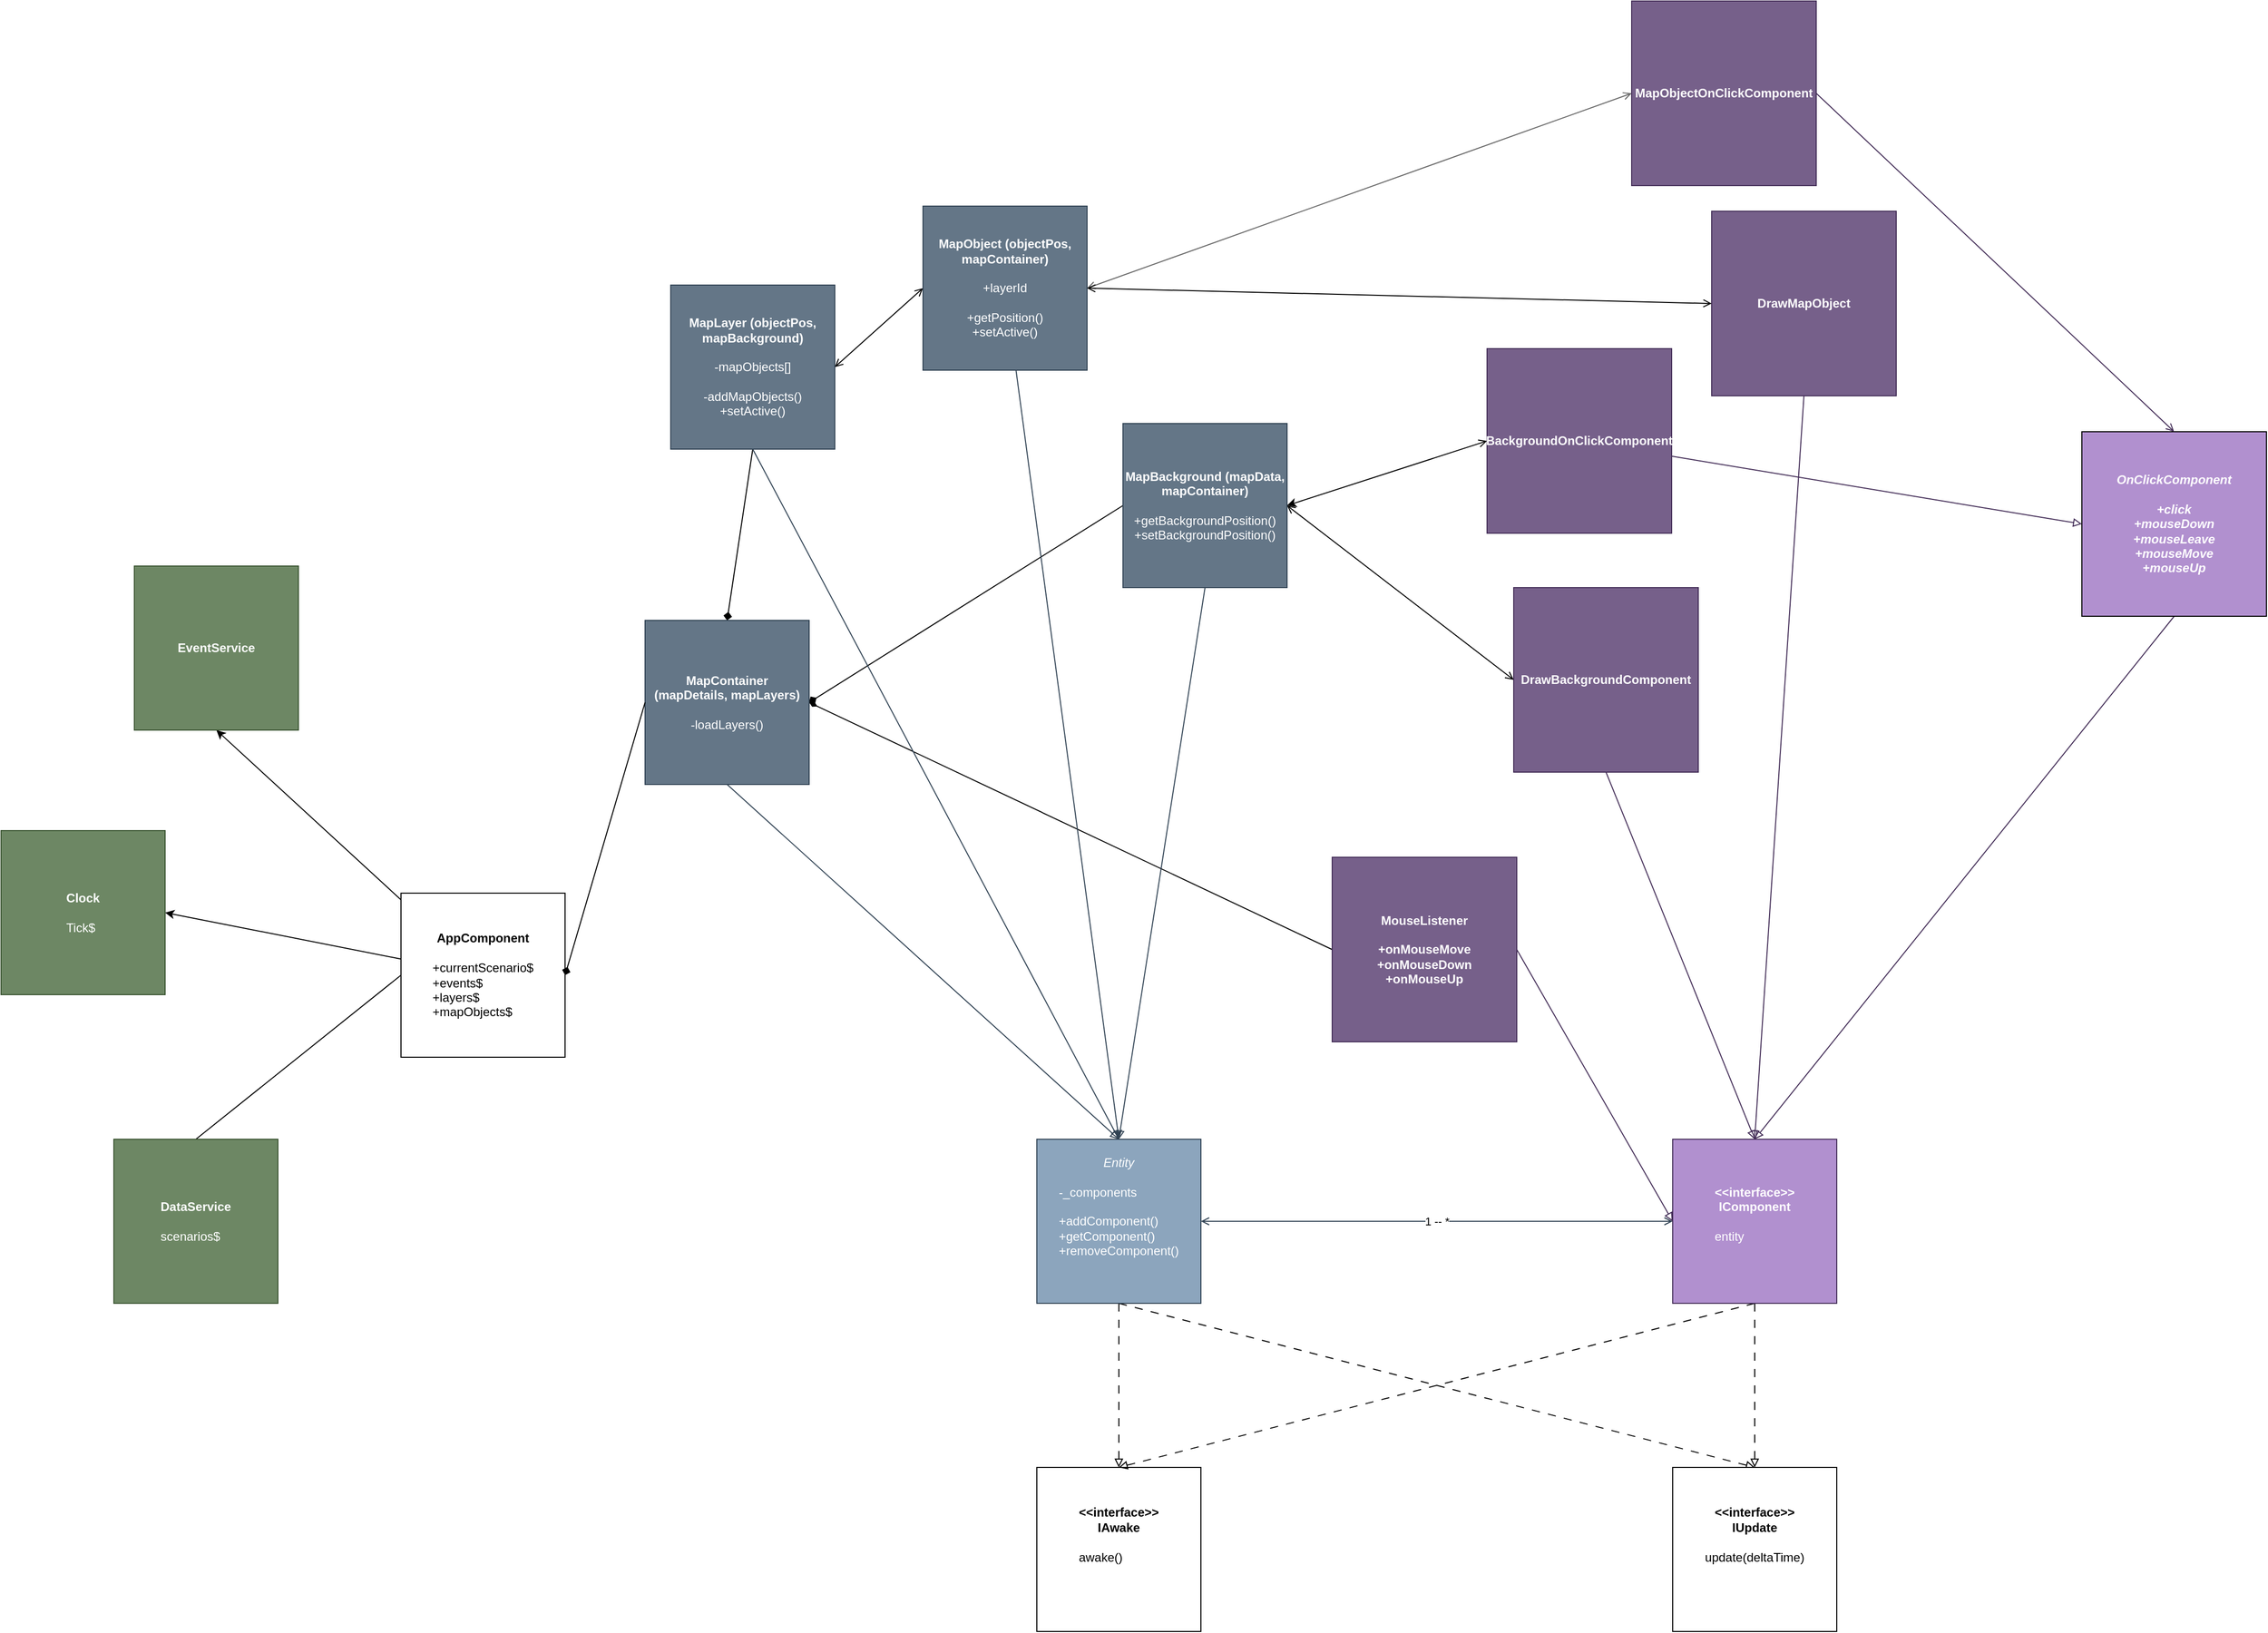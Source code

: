<mxfile>
    <diagram id="VgLAo6fLAIfAVf-dxMtZ" name="Page-1">
        <mxGraphModel dx="2057" dy="1871" grid="0" gridSize="10" guides="1" tooltips="1" connect="1" arrows="1" fold="1" page="0" pageScale="1" pageWidth="850" pageHeight="1100" math="0" shadow="0">
            <root>
                <mxCell id="0"/>
                <mxCell id="1" parent="0"/>
                <mxCell id="34" style="edgeStyle=none;html=1;endArrow=block;endFill=0;entryX=0.5;entryY=0;entryDx=0;entryDy=0;exitX=0.5;exitY=1;exitDx=0;exitDy=0;fillColor=#76608a;strokeColor=#432D57;" parent="1" source="30" target="10" edge="1">
                    <mxGeometry relative="1" as="geometry">
                        <mxPoint x="890" y="-330" as="sourcePoint"/>
                        <mxPoint x="1010" y="110" as="targetPoint"/>
                    </mxGeometry>
                </mxCell>
                <mxCell id="7" style="edgeStyle=none;html=1;entryX=0.5;entryY=0;entryDx=0;entryDy=0;dashed=1;dashPattern=8 8;endArrow=block;endFill=0;exitX=0.5;exitY=1;exitDx=0;exitDy=0;" parent="1" source="2" target="5" edge="1">
                    <mxGeometry relative="1" as="geometry"/>
                </mxCell>
                <mxCell id="9" style="edgeStyle=none;html=1;entryX=0.5;entryY=0;entryDx=0;entryDy=0;dashed=1;dashPattern=8 8;endArrow=block;endFill=0;exitX=0.5;exitY=1;exitDx=0;exitDy=0;" parent="1" source="2" target="4" edge="1">
                    <mxGeometry relative="1" as="geometry"/>
                </mxCell>
                <mxCell id="13" value="1 -- *" style="edgeStyle=none;html=1;entryX=0;entryY=0.5;entryDx=0;entryDy=0;endArrow=open;endFill=0;startArrow=open;startFill=0;fillColor=#647687;strokeColor=#314354;" parent="1" source="2" target="10" edge="1">
                    <mxGeometry relative="1" as="geometry"/>
                </mxCell>
                <mxCell id="2" value="&lt;i&gt;Entity&lt;br&gt;&lt;/i&gt;&lt;div style=&quot;text-align: left;&quot;&gt;&lt;br&gt;&lt;/div&gt;&lt;div style=&quot;text-align: left;&quot;&gt;-_components&lt;/div&gt;&lt;div style=&quot;text-align: left;&quot;&gt;&lt;br&gt;&lt;/div&gt;&lt;div style=&quot;text-align: left;&quot;&gt;+addComponent()&lt;/div&gt;&lt;div style=&quot;text-align: left;&quot;&gt;+getComponent()&lt;/div&gt;&lt;div style=&quot;text-align: left;&quot;&gt;+removeComponent()&lt;/div&gt;&lt;div style=&quot;font-style: italic; text-align: left;&quot;&gt;&lt;br&gt;&lt;/div&gt;&lt;div style=&quot;font-style: italic; text-align: left;&quot;&gt;&lt;br&gt;&lt;/div&gt;" style="whiteSpace=wrap;html=1;aspect=fixed;fillColor=#8CA5BD;fontColor=#ffffff;strokeColor=#314354;" parent="1" vertex="1">
                    <mxGeometry x="540" y="160" width="160" height="160" as="geometry"/>
                </mxCell>
                <mxCell id="4" value="&lt;b&gt;&amp;lt;&amp;lt;interface&amp;gt;&amp;gt;&lt;br&gt;IAwake&lt;/b&gt;&lt;br&gt;&lt;br&gt;&lt;div style=&quot;text-align: left;&quot;&gt;awake()&lt;/div&gt;&lt;div style=&quot;font-style: italic; text-align: left;&quot;&gt;&lt;br&gt;&lt;/div&gt;&lt;div style=&quot;font-style: italic; text-align: left;&quot;&gt;&lt;br&gt;&lt;/div&gt;" style="whiteSpace=wrap;html=1;aspect=fixed;" parent="1" vertex="1">
                    <mxGeometry x="540" y="480" width="160" height="160" as="geometry"/>
                </mxCell>
                <mxCell id="5" value="&lt;b&gt;&amp;lt;&amp;lt;interface&amp;gt;&amp;gt;&lt;br&gt;IUpdate&lt;/b&gt;&lt;br&gt;&lt;br&gt;&lt;div style=&quot;text-align: left;&quot;&gt;update(deltaTime)&lt;/div&gt;&lt;div style=&quot;font-style: italic; text-align: left;&quot;&gt;&lt;br&gt;&lt;/div&gt;&lt;div style=&quot;font-style: italic; text-align: left;&quot;&gt;&lt;br&gt;&lt;/div&gt;" style="whiteSpace=wrap;html=1;aspect=fixed;" parent="1" vertex="1">
                    <mxGeometry x="1160" y="480" width="160" height="160" as="geometry"/>
                </mxCell>
                <mxCell id="11" style="edgeStyle=none;html=1;entryX=0.5;entryY=0;entryDx=0;entryDy=0;dashed=1;dashPattern=8 8;endArrow=block;endFill=0;" parent="1" source="10" target="5" edge="1">
                    <mxGeometry relative="1" as="geometry"/>
                </mxCell>
                <mxCell id="12" style="edgeStyle=none;html=1;entryX=0.5;entryY=0;entryDx=0;entryDy=0;dashed=1;dashPattern=8 8;endArrow=block;endFill=0;exitX=0.5;exitY=1;exitDx=0;exitDy=0;" parent="1" source="10" target="4" edge="1">
                    <mxGeometry relative="1" as="geometry"/>
                </mxCell>
                <mxCell id="10" value="&lt;b&gt;&amp;lt;&amp;lt;interface&amp;gt;&amp;gt;&lt;br&gt;IComponent&lt;/b&gt;&lt;br&gt;&lt;div style=&quot;text-align: left;&quot;&gt;&lt;br&gt;&lt;/div&gt;&lt;div style=&quot;text-align: left;&quot;&gt;entity&lt;/div&gt;&lt;div style=&quot;font-style: italic; text-align: left;&quot;&gt;&lt;br&gt;&lt;/div&gt;" style="whiteSpace=wrap;html=1;aspect=fixed;fillColor=#B190CF;fontColor=#ffffff;strokeColor=#432D57;" parent="1" vertex="1">
                    <mxGeometry x="1160" y="160" width="160" height="160" as="geometry"/>
                </mxCell>
                <mxCell id="20" style="edgeStyle=none;html=1;entryX=0.5;entryY=0;entryDx=0;entryDy=0;exitX=0;exitY=0.5;exitDx=0;exitDy=0;endArrow=none;endFill=0;" parent="1" source="14" target="19" edge="1">
                    <mxGeometry relative="1" as="geometry"/>
                </mxCell>
                <mxCell id="50" style="edgeStyle=none;html=1;entryX=0.5;entryY=1;entryDx=0;entryDy=0;" edge="1" parent="1" source="14" target="49">
                    <mxGeometry relative="1" as="geometry"/>
                </mxCell>
                <mxCell id="51" style="edgeStyle=none;html=1;entryX=1;entryY=0.5;entryDx=0;entryDy=0;" edge="1" parent="1" source="14" target="18">
                    <mxGeometry relative="1" as="geometry"/>
                </mxCell>
                <mxCell id="14" value="&lt;b style=&quot;&quot;&gt;AppComponent&lt;br&gt;&lt;/b&gt;&lt;div style=&quot;text-align: left;&quot;&gt;&lt;br&gt;&lt;/div&gt;&lt;div style=&quot;text-align: left;&quot;&gt;+currentScenario$&lt;/div&gt;&lt;div style=&quot;text-align: left;&quot;&gt;+events$&lt;/div&gt;&lt;div style=&quot;text-align: left;&quot;&gt;+layers$&lt;/div&gt;&lt;div style=&quot;text-align: left;&quot;&gt;+mapObjects$&lt;/div&gt;" style="whiteSpace=wrap;html=1;aspect=fixed;" parent="1" vertex="1">
                    <mxGeometry x="-80" y="-80" width="160" height="160" as="geometry"/>
                </mxCell>
                <mxCell id="16" style="edgeStyle=none;html=1;entryX=0.5;entryY=0;entryDx=0;entryDy=0;endArrow=block;endFill=0;exitX=0.5;exitY=1;exitDx=0;exitDy=0;fillColor=#647687;strokeColor=#314354;" parent="1" source="15" target="2" edge="1">
                    <mxGeometry relative="1" as="geometry"/>
                </mxCell>
                <mxCell id="23" style="edgeStyle=none;html=1;entryX=0;entryY=0.5;entryDx=0;entryDy=0;endArrow=none;endFill=0;exitX=1;exitY=0.5;exitDx=0;exitDy=0;startArrow=diamond;startFill=1;" parent="1" source="15" target="21" edge="1">
                    <mxGeometry relative="1" as="geometry"/>
                </mxCell>
                <mxCell id="40" style="edgeStyle=none;html=1;entryX=0;entryY=0.5;entryDx=0;entryDy=0;endArrow=none;endFill=0;startArrow=diamondThin;startFill=1;exitX=1;exitY=0.5;exitDx=0;exitDy=0;" parent="1" source="15" target="38" edge="1">
                    <mxGeometry relative="1" as="geometry"/>
                </mxCell>
                <mxCell id="46" style="edgeStyle=none;html=1;entryX=0.5;entryY=1;entryDx=0;entryDy=0;strokeColor=default;endArrow=none;endFill=0;exitX=0.5;exitY=0;exitDx=0;exitDy=0;startArrow=diamond;startFill=1;" parent="1" source="15" target="44" edge="1">
                    <mxGeometry relative="1" as="geometry"/>
                </mxCell>
                <mxCell id="15" value="&lt;b&gt;MapContainer &lt;/b&gt;&lt;br&gt;&lt;b&gt;(mapDetails, mapLayers)&lt;/b&gt;&lt;br&gt;&lt;br&gt;-loadLayers()" style="whiteSpace=wrap;html=1;aspect=fixed;fillColor=#647687;fontColor=#ffffff;strokeColor=#314354;" parent="1" vertex="1">
                    <mxGeometry x="158" y="-346" width="160" height="160" as="geometry"/>
                </mxCell>
                <mxCell id="18" value="&lt;b&gt;Clock&lt;/b&gt;&lt;br&gt;&lt;br&gt;&lt;div style=&quot;text-align: left;&quot;&gt;Tick$&lt;/div&gt;" style="whiteSpace=wrap;html=1;aspect=fixed;fillColor=#6d8764;strokeColor=#3A5431;fontColor=#ffffff;" parent="1" vertex="1">
                    <mxGeometry x="-470" y="-141" width="160" height="160" as="geometry"/>
                </mxCell>
                <mxCell id="19" value="&lt;b&gt;DataService&lt;br&gt;&lt;/b&gt;&lt;br&gt;&lt;div style=&quot;text-align: left;&quot;&gt;scenarios$&lt;/div&gt;" style="whiteSpace=wrap;html=1;aspect=fixed;fillColor=#6d8764;strokeColor=#3A5431;fontColor=#ffffff;" parent="1" vertex="1">
                    <mxGeometry x="-360" y="160" width="160" height="160" as="geometry"/>
                </mxCell>
                <mxCell id="22" style="edgeStyle=none;html=1;entryX=0.5;entryY=0;entryDx=0;entryDy=0;exitX=0.5;exitY=1;exitDx=0;exitDy=0;endArrow=block;endFill=0;fillColor=#647687;strokeColor=#314354;" parent="1" source="21" target="2" edge="1">
                    <mxGeometry relative="1" as="geometry"/>
                </mxCell>
                <mxCell id="26" style="edgeStyle=none;html=1;exitX=1;exitY=0.5;exitDx=0;exitDy=0;entryX=0;entryY=0.5;entryDx=0;entryDy=0;startArrow=open;startFill=0;endArrow=open;endFill=0;" parent="1" source="21" target="25" edge="1">
                    <mxGeometry relative="1" as="geometry"/>
                </mxCell>
                <mxCell id="21" value="&lt;b&gt;MapBackground (mapData, mapContainer)&lt;br&gt;&lt;/b&gt;&lt;br&gt;+getBackgroundPosition()&lt;br&gt;+setBackgroundPosition()" style="whiteSpace=wrap;html=1;aspect=fixed;fillColor=#647687;fontColor=#ffffff;strokeColor=#314354;" parent="1" vertex="1">
                    <mxGeometry x="624" y="-538" width="160" height="160" as="geometry"/>
                </mxCell>
                <mxCell id="24" style="edgeStyle=none;html=1;entryX=0;entryY=0.5;entryDx=0;entryDy=0;endArrow=none;endFill=0;exitX=1;exitY=0.5;exitDx=0;exitDy=0;startArrow=diamond;startFill=1;" parent="1" source="14" target="15" edge="1">
                    <mxGeometry relative="1" as="geometry">
                        <mxPoint x="120" y="-20" as="sourcePoint"/>
                        <mxPoint x="200" y="-100" as="targetPoint"/>
                    </mxGeometry>
                </mxCell>
                <mxCell id="27" style="edgeStyle=none;html=1;entryX=0.5;entryY=0;entryDx=0;entryDy=0;exitX=0.5;exitY=1;exitDx=0;exitDy=0;endArrow=block;endFill=0;fillColor=#76608a;strokeColor=#432D57;" parent="1" source="25" target="10" edge="1">
                    <mxGeometry relative="1" as="geometry">
                        <mxPoint x="790" y="-100" as="sourcePoint"/>
                        <mxPoint x="550" y="180" as="targetPoint"/>
                    </mxGeometry>
                </mxCell>
                <mxCell id="42" style="edgeStyle=none;html=1;entryX=0;entryY=0.5;entryDx=0;entryDy=0;exitX=1;exitY=0.5;exitDx=0;exitDy=0;startArrow=open;startFill=0;endArrow=open;endFill=0;strokeColor=#666666;" parent="1" source="28" target="41" edge="1">
                    <mxGeometry relative="1" as="geometry"/>
                </mxCell>
                <mxCell id="47" style="edgeStyle=none;html=1;entryX=1;entryY=0.5;entryDx=0;entryDy=0;strokeColor=default;startArrow=open;startFill=0;endArrow=open;endFill=0;exitX=0;exitY=0.5;exitDx=0;exitDy=0;" parent="1" source="28" target="44" edge="1">
                    <mxGeometry relative="1" as="geometry"/>
                </mxCell>
                <mxCell id="52" style="edgeStyle=none;html=1;entryX=0.5;entryY=0;entryDx=0;entryDy=0;fillColor=#647687;strokeColor=#314354;" edge="1" parent="1" source="28" target="2">
                    <mxGeometry relative="1" as="geometry"/>
                </mxCell>
                <mxCell id="28" value="&lt;b&gt;MapObject (objectPos, mapContainer)&lt;/b&gt;&lt;br&gt;&lt;br&gt;+layerId&lt;br&gt;&lt;br&gt;+getPosition()&lt;br&gt;+setActive()" style="whiteSpace=wrap;html=1;aspect=fixed;fillColor=#647687;fontColor=#ffffff;strokeColor=#314354;" parent="1" vertex="1">
                    <mxGeometry x="429" y="-750" width="160" height="160" as="geometry"/>
                </mxCell>
                <mxCell id="30" value="&lt;b&gt;DrawMapObject&lt;br&gt;&lt;/b&gt;" style="whiteSpace=wrap;html=1;aspect=fixed;fillColor=#76608a;strokeColor=#432D57;fontColor=#ffffff;" parent="1" vertex="1">
                    <mxGeometry x="1198" y="-745" width="180" height="180" as="geometry"/>
                </mxCell>
                <mxCell id="31" style="edgeStyle=none;html=1;startArrow=open;startFill=0;endArrow=open;endFill=0;exitX=1;exitY=0.5;exitDx=0;exitDy=0;entryX=0;entryY=0.5;entryDx=0;entryDy=0;" parent="1" source="28" target="30" edge="1">
                    <mxGeometry relative="1" as="geometry">
                        <mxPoint x="700" y="-560" as="sourcePoint"/>
                        <mxPoint x="780" y="-560" as="targetPoint"/>
                    </mxGeometry>
                </mxCell>
                <mxCell id="33" style="edgeStyle=none;html=1;entryX=1;entryY=0.5;entryDx=0;entryDy=0;exitX=0;exitY=0.5;exitDx=0;exitDy=0;startArrow=open;startFill=0;" parent="1" source="32" target="21" edge="1">
                    <mxGeometry relative="1" as="geometry">
                        <mxPoint x="1000" y="-220" as="sourcePoint"/>
                    </mxGeometry>
                </mxCell>
                <mxCell id="36" style="edgeStyle=none;html=1;entryX=0;entryY=0.5;entryDx=0;entryDy=0;startArrow=none;startFill=0;endArrow=block;endFill=0;fillColor=#76608a;strokeColor=#432D57;" parent="1" source="32" target="35" edge="1">
                    <mxGeometry relative="1" as="geometry"/>
                </mxCell>
                <mxCell id="32" value="&lt;b&gt;BackgroundOnClickComponent&lt;/b&gt;" style="whiteSpace=wrap;html=1;aspect=fixed;fillColor=#76608a;fontColor=#ffffff;strokeColor=#432D57;" parent="1" vertex="1">
                    <mxGeometry x="979" y="-611" width="180" height="180" as="geometry"/>
                </mxCell>
                <mxCell id="25" value="&lt;b&gt;DrawBackgroundComponent&lt;/b&gt;" style="whiteSpace=wrap;html=1;aspect=fixed;fillColor=#76608a;fontColor=#ffffff;strokeColor=#432D57;" parent="1" vertex="1">
                    <mxGeometry x="1005" y="-378" width="180" height="180" as="geometry"/>
                </mxCell>
                <mxCell id="37" style="edgeStyle=none;html=1;entryX=0.5;entryY=0;entryDx=0;entryDy=0;startArrow=none;startFill=0;endArrow=block;endFill=0;exitX=0.5;exitY=1;exitDx=0;exitDy=0;fillColor=#76608a;strokeColor=#432D57;" parent="1" source="35" target="10" edge="1">
                    <mxGeometry relative="1" as="geometry"/>
                </mxCell>
                <mxCell id="35" value="&lt;i style=&quot;&quot;&gt;&lt;b&gt;OnClickComponent&lt;br&gt;&lt;br&gt;+click&lt;br&gt;+mouseDown&lt;br&gt;+mouseLeave&lt;br&gt;+mouseMove&lt;br&gt;+mouseUp&lt;br&gt;&lt;/b&gt;&lt;/i&gt;" style="whiteSpace=wrap;html=1;aspect=fixed;fillColor=#B190CF;fontColor=#ffffff;strokeColor=default;fillStyle=auto;" parent="1" vertex="1">
                    <mxGeometry x="1559" y="-530" width="180" height="180" as="geometry"/>
                </mxCell>
                <mxCell id="39" style="edgeStyle=none;html=1;exitX=1;exitY=0.5;exitDx=0;exitDy=0;endArrow=block;endFill=0;entryX=0;entryY=0.5;entryDx=0;entryDy=0;fillColor=#76608a;strokeColor=#432D57;" parent="1" source="38" target="10" edge="1">
                    <mxGeometry relative="1" as="geometry">
                        <mxPoint x="1090" y="160" as="targetPoint"/>
                    </mxGeometry>
                </mxCell>
                <mxCell id="38" value="&lt;b style=&quot;&quot;&gt;MouseListener&lt;br&gt;&lt;br&gt;+onMouseMove&lt;br&gt;+onMouseDown&lt;br&gt;+onMouseUp&lt;br&gt;&lt;/b&gt;" style="whiteSpace=wrap;html=1;aspect=fixed;fillColor=#76608a;fontColor=#ffffff;strokeColor=#432D57;" parent="1" vertex="1">
                    <mxGeometry x="828" y="-115" width="180" height="180" as="geometry"/>
                </mxCell>
                <mxCell id="43" style="edgeStyle=none;html=1;entryX=0.5;entryY=0;entryDx=0;entryDy=0;startArrow=none;startFill=0;endArrow=open;endFill=0;exitX=1;exitY=0.5;exitDx=0;exitDy=0;fillColor=#76608a;strokeColor=#432D57;" parent="1" source="41" target="35" edge="1">
                    <mxGeometry relative="1" as="geometry"/>
                </mxCell>
                <mxCell id="41" value="&lt;b&gt;MapObjectOnClickComponent&lt;/b&gt;" style="whiteSpace=wrap;html=1;aspect=fixed;fillColor=#76608a;fontColor=#ffffff;strokeColor=#432D57;" parent="1" vertex="1">
                    <mxGeometry x="1120" y="-950" width="180" height="180" as="geometry"/>
                </mxCell>
                <mxCell id="48" style="edgeStyle=none;html=1;startArrow=none;startFill=0;endArrow=block;endFill=0;entryX=0.5;entryY=0;entryDx=0;entryDy=0;exitX=0.5;exitY=1;exitDx=0;exitDy=0;fillColor=#647687;strokeColor=#314354;" parent="1" source="44" target="2" edge="1">
                    <mxGeometry relative="1" as="geometry">
                        <mxPoint x="630.375" y="131.875" as="targetPoint"/>
                    </mxGeometry>
                </mxCell>
                <mxCell id="44" value="&lt;b&gt;MapLayer (objectPos, mapBackground)&lt;/b&gt;&lt;br&gt;&lt;br&gt;-mapObjects[]&lt;br&gt;&lt;br&gt;-addMapObjects()&lt;br&gt;+setActive()" style="whiteSpace=wrap;html=1;aspect=fixed;fillColor=#647687;fontColor=#ffffff;strokeColor=#314354;" parent="1" vertex="1">
                    <mxGeometry x="183" y="-673" width="160" height="160" as="geometry"/>
                </mxCell>
                <mxCell id="49" value="&lt;b&gt;EventService&lt;/b&gt;" style="whiteSpace=wrap;html=1;aspect=fixed;fillColor=#6d8764;strokeColor=#3A5431;fontColor=#ffffff;" parent="1" vertex="1">
                    <mxGeometry x="-340" y="-399" width="160" height="160" as="geometry"/>
                </mxCell>
            </root>
        </mxGraphModel>
    </diagram>
</mxfile>